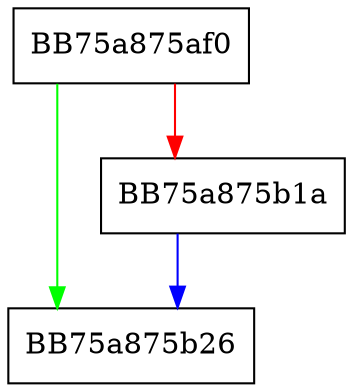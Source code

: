 digraph LoadDlpPrintFileHeuristicPolicyExemptionDbVar {
  node [shape="box"];
  graph [splines=ortho];
  BB75a875af0 -> BB75a875b26 [color="green"];
  BB75a875af0 -> BB75a875b1a [color="red"];
  BB75a875b1a -> BB75a875b26 [color="blue"];
}